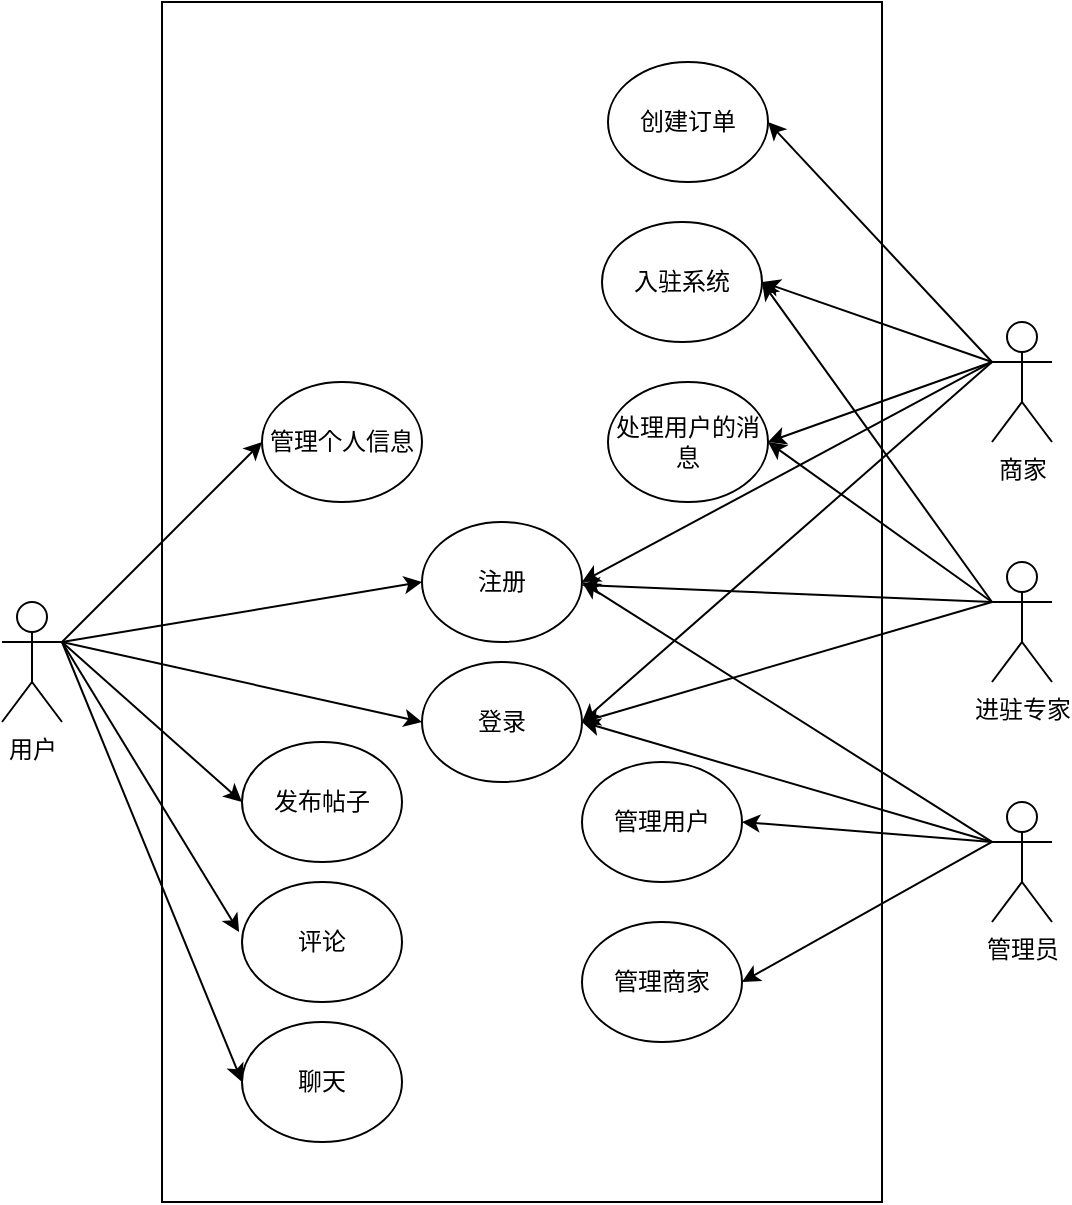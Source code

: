 <mxfile version="21.1.2" type="github">
  <diagram name="第 1 页" id="PeRLFdzWT5dxA26AEwqp">
    <mxGraphModel dx="1368" dy="1954" grid="1" gridSize="10" guides="1" tooltips="1" connect="1" arrows="1" fold="1" page="1" pageScale="1" pageWidth="827" pageHeight="1169" math="0" shadow="0">
      <root>
        <mxCell id="0" />
        <mxCell id="1" parent="0" />
        <mxCell id="ShR6MDh2qBIL2Z2kv4CR-1" value="评论" style="ellipse;whiteSpace=wrap;html=1;" vertex="1" parent="1">
          <mxGeometry x="150" y="390" width="80" height="60" as="geometry" />
        </mxCell>
        <mxCell id="ShR6MDh2qBIL2Z2kv4CR-2" value="发布帖子" style="ellipse;whiteSpace=wrap;html=1;" vertex="1" parent="1">
          <mxGeometry x="150" y="320" width="80" height="60" as="geometry" />
        </mxCell>
        <mxCell id="ShR6MDh2qBIL2Z2kv4CR-3" value="管理个人信息" style="ellipse;whiteSpace=wrap;html=1;" vertex="1" parent="1">
          <mxGeometry x="160" y="140" width="80" height="60" as="geometry" />
        </mxCell>
        <mxCell id="ShR6MDh2qBIL2Z2kv4CR-4" value="登录" style="ellipse;whiteSpace=wrap;html=1;" vertex="1" parent="1">
          <mxGeometry x="240" y="280" width="80" height="60" as="geometry" />
        </mxCell>
        <mxCell id="ShR6MDh2qBIL2Z2kv4CR-5" value="注册" style="ellipse;whiteSpace=wrap;html=1;" vertex="1" parent="1">
          <mxGeometry x="240" y="210" width="80" height="60" as="geometry" />
        </mxCell>
        <mxCell id="ShR6MDh2qBIL2Z2kv4CR-6" value="聊天" style="ellipse;whiteSpace=wrap;html=1;" vertex="1" parent="1">
          <mxGeometry x="150" y="460" width="80" height="60" as="geometry" />
        </mxCell>
        <mxCell id="ShR6MDh2qBIL2Z2kv4CR-9" value="入驻系统" style="ellipse;whiteSpace=wrap;html=1;" vertex="1" parent="1">
          <mxGeometry x="330" y="60" width="80" height="60" as="geometry" />
        </mxCell>
        <mxCell id="ShR6MDh2qBIL2Z2kv4CR-10" value="处理用户的消息" style="ellipse;whiteSpace=wrap;html=1;" vertex="1" parent="1">
          <mxGeometry x="333" y="140" width="80" height="60" as="geometry" />
        </mxCell>
        <mxCell id="ShR6MDh2qBIL2Z2kv4CR-11" value="管理用户" style="ellipse;whiteSpace=wrap;html=1;" vertex="1" parent="1">
          <mxGeometry x="320" y="330" width="80" height="60" as="geometry" />
        </mxCell>
        <mxCell id="ShR6MDh2qBIL2Z2kv4CR-12" value="管理商家" style="ellipse;whiteSpace=wrap;html=1;" vertex="1" parent="1">
          <mxGeometry x="320" y="410" width="80" height="60" as="geometry" />
        </mxCell>
        <mxCell id="ShR6MDh2qBIL2Z2kv4CR-13" value="用户" style="shape=umlActor;verticalLabelPosition=bottom;verticalAlign=top;html=1;outlineConnect=0;" vertex="1" parent="1">
          <mxGeometry x="30" y="250" width="30" height="60" as="geometry" />
        </mxCell>
        <mxCell id="ShR6MDh2qBIL2Z2kv4CR-38" style="rounded=0;orthogonalLoop=1;jettySize=auto;html=1;exitX=0;exitY=0.333;exitDx=0;exitDy=0;exitPerimeter=0;" edge="1" parent="1" source="ShR6MDh2qBIL2Z2kv4CR-16" target="ShR6MDh2qBIL2Z2kv4CR-5">
          <mxGeometry relative="1" as="geometry" />
        </mxCell>
        <mxCell id="ShR6MDh2qBIL2Z2kv4CR-39" style="rounded=0;orthogonalLoop=1;jettySize=auto;html=1;exitX=0;exitY=0.333;exitDx=0;exitDy=0;exitPerimeter=0;entryX=1;entryY=0.5;entryDx=0;entryDy=0;" edge="1" parent="1" source="ShR6MDh2qBIL2Z2kv4CR-16" target="ShR6MDh2qBIL2Z2kv4CR-4">
          <mxGeometry relative="1" as="geometry" />
        </mxCell>
        <mxCell id="ShR6MDh2qBIL2Z2kv4CR-40" style="rounded=0;orthogonalLoop=1;jettySize=auto;html=1;exitX=0;exitY=0.333;exitDx=0;exitDy=0;exitPerimeter=0;entryX=1;entryY=0.5;entryDx=0;entryDy=0;" edge="1" parent="1" source="ShR6MDh2qBIL2Z2kv4CR-16" target="ShR6MDh2qBIL2Z2kv4CR-9">
          <mxGeometry relative="1" as="geometry" />
        </mxCell>
        <mxCell id="ShR6MDh2qBIL2Z2kv4CR-41" style="rounded=0;orthogonalLoop=1;jettySize=auto;html=1;exitX=0;exitY=0.333;exitDx=0;exitDy=0;exitPerimeter=0;entryX=1;entryY=0.5;entryDx=0;entryDy=0;" edge="1" parent="1" source="ShR6MDh2qBIL2Z2kv4CR-16" target="ShR6MDh2qBIL2Z2kv4CR-10">
          <mxGeometry relative="1" as="geometry" />
        </mxCell>
        <mxCell id="ShR6MDh2qBIL2Z2kv4CR-16" value="进驻专家" style="shape=umlActor;verticalLabelPosition=bottom;verticalAlign=top;html=1;outlineConnect=0;" vertex="1" parent="1">
          <mxGeometry x="525" y="230" width="30" height="60" as="geometry" />
        </mxCell>
        <mxCell id="ShR6MDh2qBIL2Z2kv4CR-37" style="rounded=0;orthogonalLoop=1;jettySize=auto;html=1;exitX=0;exitY=0.333;exitDx=0;exitDy=0;exitPerimeter=0;entryX=1;entryY=0.5;entryDx=0;entryDy=0;" edge="1" parent="1" source="ShR6MDh2qBIL2Z2kv4CR-17" target="ShR6MDh2qBIL2Z2kv4CR-4">
          <mxGeometry relative="1" as="geometry">
            <mxPoint x="470" y="210" as="targetPoint" />
          </mxGeometry>
        </mxCell>
        <mxCell id="ShR6MDh2qBIL2Z2kv4CR-17" value="商家" style="shape=umlActor;verticalLabelPosition=bottom;verticalAlign=top;html=1;outlineConnect=0;" vertex="1" parent="1">
          <mxGeometry x="525" y="110" width="30" height="60" as="geometry" />
        </mxCell>
        <mxCell id="ShR6MDh2qBIL2Z2kv4CR-42" style="rounded=0;orthogonalLoop=1;jettySize=auto;html=1;exitX=0;exitY=0.333;exitDx=0;exitDy=0;exitPerimeter=0;entryX=1;entryY=0.5;entryDx=0;entryDy=0;" edge="1" parent="1" source="ShR6MDh2qBIL2Z2kv4CR-23" target="ShR6MDh2qBIL2Z2kv4CR-5">
          <mxGeometry relative="1" as="geometry" />
        </mxCell>
        <mxCell id="ShR6MDh2qBIL2Z2kv4CR-43" style="rounded=0;orthogonalLoop=1;jettySize=auto;html=1;exitX=0;exitY=0.333;exitDx=0;exitDy=0;exitPerimeter=0;entryX=1;entryY=0.5;entryDx=0;entryDy=0;" edge="1" parent="1" source="ShR6MDh2qBIL2Z2kv4CR-23" target="ShR6MDh2qBIL2Z2kv4CR-4">
          <mxGeometry relative="1" as="geometry" />
        </mxCell>
        <mxCell id="ShR6MDh2qBIL2Z2kv4CR-44" style="rounded=0;orthogonalLoop=1;jettySize=auto;html=1;exitX=0;exitY=0.333;exitDx=0;exitDy=0;exitPerimeter=0;entryX=1;entryY=0.5;entryDx=0;entryDy=0;" edge="1" parent="1" source="ShR6MDh2qBIL2Z2kv4CR-23" target="ShR6MDh2qBIL2Z2kv4CR-11">
          <mxGeometry relative="1" as="geometry" />
        </mxCell>
        <mxCell id="ShR6MDh2qBIL2Z2kv4CR-45" style="rounded=0;orthogonalLoop=1;jettySize=auto;html=1;exitX=0;exitY=0.333;exitDx=0;exitDy=0;exitPerimeter=0;entryX=1;entryY=0.5;entryDx=0;entryDy=0;" edge="1" parent="1" source="ShR6MDh2qBIL2Z2kv4CR-23" target="ShR6MDh2qBIL2Z2kv4CR-12">
          <mxGeometry relative="1" as="geometry" />
        </mxCell>
        <mxCell id="ShR6MDh2qBIL2Z2kv4CR-23" value="管理员" style="shape=umlActor;verticalLabelPosition=bottom;verticalAlign=top;html=1;outlineConnect=0;" vertex="1" parent="1">
          <mxGeometry x="525" y="350" width="30" height="60" as="geometry" />
        </mxCell>
        <mxCell id="ShR6MDh2qBIL2Z2kv4CR-26" value="" style="endArrow=classic;html=1;rounded=0;exitX=1;exitY=0.333;exitDx=0;exitDy=0;exitPerimeter=0;entryX=0;entryY=0.5;entryDx=0;entryDy=0;" edge="1" parent="1" source="ShR6MDh2qBIL2Z2kv4CR-13" target="ShR6MDh2qBIL2Z2kv4CR-5">
          <mxGeometry width="50" height="50" relative="1" as="geometry">
            <mxPoint x="40" y="200" as="sourcePoint" />
            <mxPoint x="90" y="150" as="targetPoint" />
          </mxGeometry>
        </mxCell>
        <mxCell id="ShR6MDh2qBIL2Z2kv4CR-27" value="" style="endArrow=classic;html=1;rounded=0;exitX=1;exitY=0.333;exitDx=0;exitDy=0;exitPerimeter=0;entryX=0;entryY=0.5;entryDx=0;entryDy=0;" edge="1" parent="1" source="ShR6MDh2qBIL2Z2kv4CR-13" target="ShR6MDh2qBIL2Z2kv4CR-4">
          <mxGeometry width="50" height="50" relative="1" as="geometry">
            <mxPoint x="90" y="310" as="sourcePoint" />
            <mxPoint x="140" y="260" as="targetPoint" />
          </mxGeometry>
        </mxCell>
        <mxCell id="ShR6MDh2qBIL2Z2kv4CR-28" value="" style="endArrow=classic;html=1;rounded=0;exitX=1;exitY=0.333;exitDx=0;exitDy=0;exitPerimeter=0;entryX=0;entryY=0.5;entryDx=0;entryDy=0;" edge="1" parent="1" source="ShR6MDh2qBIL2Z2kv4CR-13" target="ShR6MDh2qBIL2Z2kv4CR-3">
          <mxGeometry width="50" height="50" relative="1" as="geometry">
            <mxPoint x="80" y="340" as="sourcePoint" />
            <mxPoint x="130" y="290" as="targetPoint" />
          </mxGeometry>
        </mxCell>
        <mxCell id="ShR6MDh2qBIL2Z2kv4CR-29" value="" style="endArrow=classic;html=1;rounded=0;exitX=1;exitY=0.333;exitDx=0;exitDy=0;exitPerimeter=0;entryX=0;entryY=0.5;entryDx=0;entryDy=0;" edge="1" parent="1" source="ShR6MDh2qBIL2Z2kv4CR-13" target="ShR6MDh2qBIL2Z2kv4CR-2">
          <mxGeometry width="50" height="50" relative="1" as="geometry">
            <mxPoint x="50" y="420" as="sourcePoint" />
            <mxPoint x="100" y="370" as="targetPoint" />
          </mxGeometry>
        </mxCell>
        <mxCell id="ShR6MDh2qBIL2Z2kv4CR-30" value="" style="endArrow=classic;html=1;rounded=0;entryX=-0.018;entryY=0.417;entryDx=0;entryDy=0;entryPerimeter=0;" edge="1" parent="1" target="ShR6MDh2qBIL2Z2kv4CR-1">
          <mxGeometry width="50" height="50" relative="1" as="geometry">
            <mxPoint x="60" y="270" as="sourcePoint" />
            <mxPoint x="90" y="360" as="targetPoint" />
          </mxGeometry>
        </mxCell>
        <mxCell id="ShR6MDh2qBIL2Z2kv4CR-31" value="" style="endArrow=classic;html=1;rounded=0;entryX=0;entryY=0.5;entryDx=0;entryDy=0;" edge="1" parent="1" target="ShR6MDh2qBIL2Z2kv4CR-6">
          <mxGeometry width="50" height="50" relative="1" as="geometry">
            <mxPoint x="60" y="270" as="sourcePoint" />
            <mxPoint x="140" y="430" as="targetPoint" />
          </mxGeometry>
        </mxCell>
        <mxCell id="ShR6MDh2qBIL2Z2kv4CR-32" value="创建订单" style="ellipse;whiteSpace=wrap;html=1;" vertex="1" parent="1">
          <mxGeometry x="333" y="-20" width="80" height="60" as="geometry" />
        </mxCell>
        <mxCell id="ShR6MDh2qBIL2Z2kv4CR-33" value="" style="endArrow=classic;html=1;rounded=0;exitX=0;exitY=0.333;exitDx=0;exitDy=0;exitPerimeter=0;entryX=1;entryY=0.5;entryDx=0;entryDy=0;" edge="1" parent="1" source="ShR6MDh2qBIL2Z2kv4CR-17" target="ShR6MDh2qBIL2Z2kv4CR-32">
          <mxGeometry width="50" height="50" relative="1" as="geometry">
            <mxPoint x="470" y="110" as="sourcePoint" />
            <mxPoint x="520" y="60" as="targetPoint" />
          </mxGeometry>
        </mxCell>
        <mxCell id="ShR6MDh2qBIL2Z2kv4CR-34" value="" style="endArrow=classic;html=1;rounded=0;exitX=0;exitY=0.333;exitDx=0;exitDy=0;exitPerimeter=0;entryX=1;entryY=0.5;entryDx=0;entryDy=0;" edge="1" parent="1" source="ShR6MDh2qBIL2Z2kv4CR-17" target="ShR6MDh2qBIL2Z2kv4CR-9">
          <mxGeometry width="50" height="50" relative="1" as="geometry">
            <mxPoint x="440" y="190" as="sourcePoint" />
            <mxPoint x="490" y="140" as="targetPoint" />
          </mxGeometry>
        </mxCell>
        <mxCell id="ShR6MDh2qBIL2Z2kv4CR-35" value="" style="endArrow=classic;html=1;rounded=0;exitX=0;exitY=0.333;exitDx=0;exitDy=0;exitPerimeter=0;entryX=1;entryY=0.5;entryDx=0;entryDy=0;" edge="1" parent="1" source="ShR6MDh2qBIL2Z2kv4CR-17" target="ShR6MDh2qBIL2Z2kv4CR-10">
          <mxGeometry width="50" height="50" relative="1" as="geometry">
            <mxPoint x="400" y="270" as="sourcePoint" />
            <mxPoint x="450" y="220" as="targetPoint" />
          </mxGeometry>
        </mxCell>
        <mxCell id="ShR6MDh2qBIL2Z2kv4CR-36" value="" style="endArrow=classic;html=1;rounded=0;exitX=0;exitY=0.333;exitDx=0;exitDy=0;exitPerimeter=0;entryX=1;entryY=0.5;entryDx=0;entryDy=0;" edge="1" parent="1" source="ShR6MDh2qBIL2Z2kv4CR-17" target="ShR6MDh2qBIL2Z2kv4CR-5">
          <mxGeometry width="50" height="50" relative="1" as="geometry">
            <mxPoint x="420" y="270" as="sourcePoint" />
            <mxPoint x="470" y="220" as="targetPoint" />
          </mxGeometry>
        </mxCell>
        <mxCell id="ShR6MDh2qBIL2Z2kv4CR-47" value="" style="rounded=0;whiteSpace=wrap;html=1;fillColor=none;" vertex="1" parent="1">
          <mxGeometry x="110" y="-50" width="360" height="600" as="geometry" />
        </mxCell>
      </root>
    </mxGraphModel>
  </diagram>
</mxfile>
